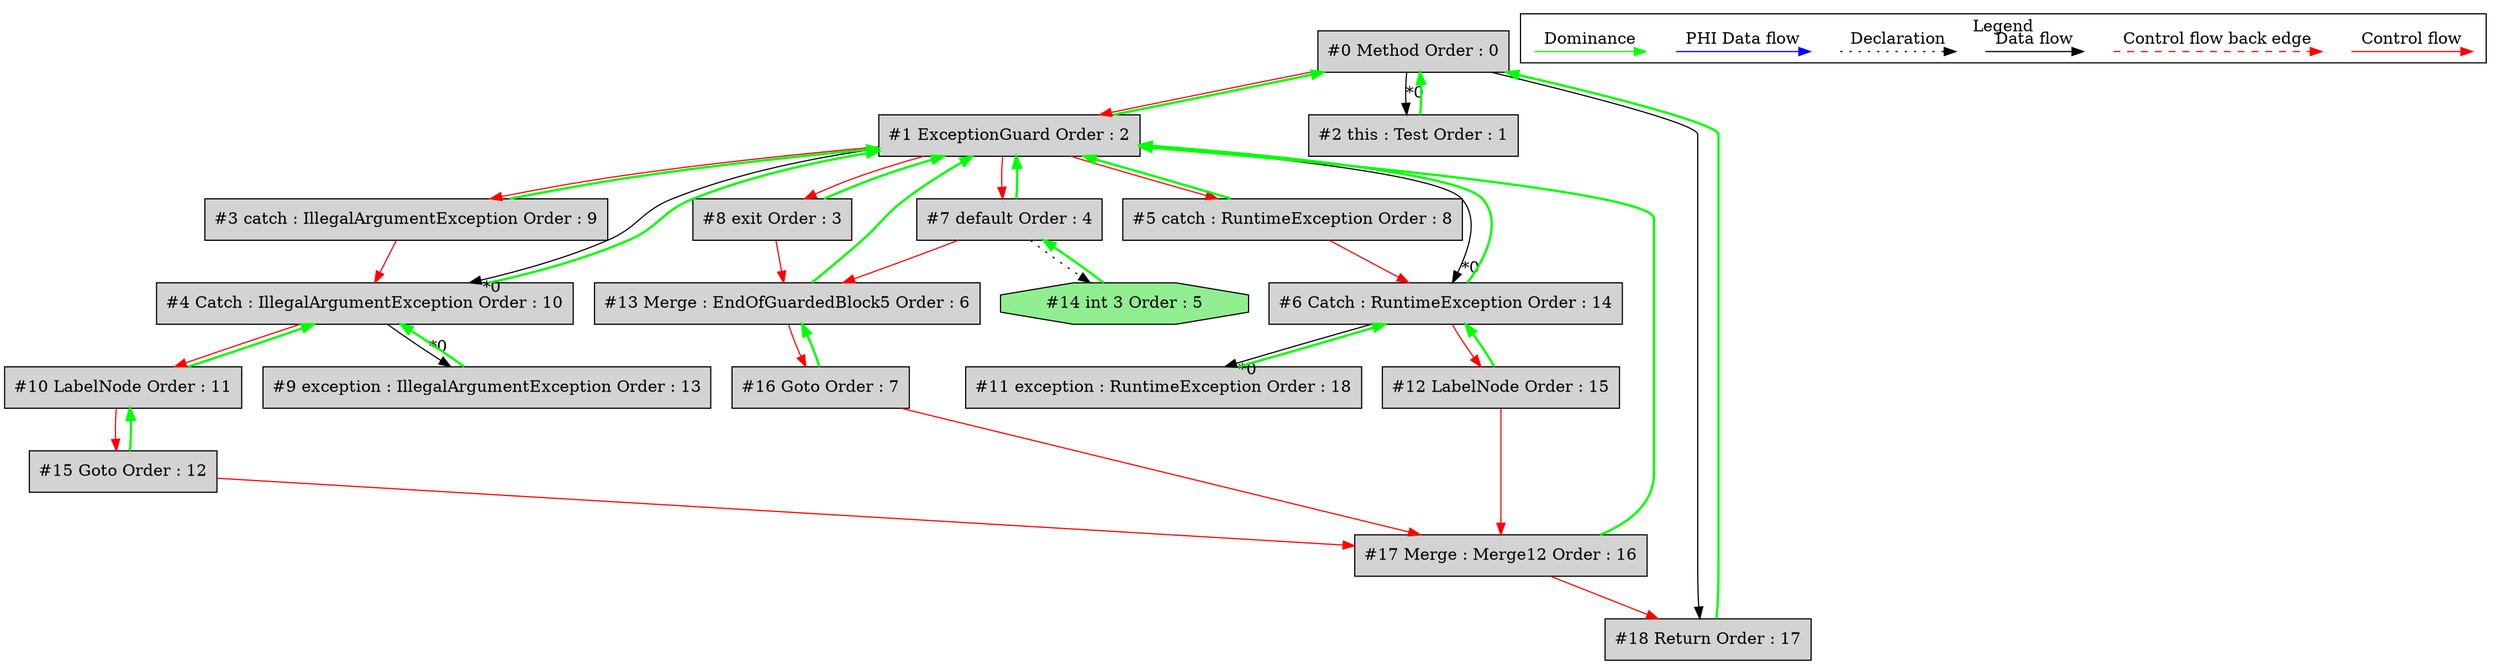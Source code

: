 digraph debugoutput {
 ordering="in";
 node0[label="#0 Method Order : 0",shape=box, fillcolor=lightgrey, style=filled];
 node1[label="#1 ExceptionGuard Order : 2",shape=box, fillcolor=lightgrey, style=filled];
 node1 -> node0[dir="forward" color="green" penwidth="2"];
 node0 -> node1[labeldistance=2, color=red, fontcolor=red];
 node2[label="#2 this : Test Order : 1",shape=box, fillcolor=lightgrey, style=filled];
 node2 -> node0[dir="forward" color="green" penwidth="2"];
 node0 -> node2[headlabel="*0", labeldistance=2];
 node3[label="#3 catch : IllegalArgumentException Order : 9",shape=box, fillcolor=lightgrey, style=filled];
 node3 -> node1[dir="forward" color="green" penwidth="2"];
 node1 -> node3[labeldistance=2, color=red, fontcolor=red];
 node4[label="#4 Catch : IllegalArgumentException Order : 10",shape=box, fillcolor=lightgrey, style=filled];
 node4 -> node1[dir="forward" color="green" penwidth="2"];
 node1 -> node4[headlabel="*0", labeldistance=2];
 node3 -> node4[labeldistance=2, color=red, fontcolor=red];
 node5[label="#5 catch : RuntimeException Order : 8",shape=box, fillcolor=lightgrey, style=filled];
 node5 -> node1[dir="forward" color="green" penwidth="2"];
 node1 -> node5[labeldistance=2, color=red, fontcolor=red];
 node6[label="#6 Catch : RuntimeException Order : 14",shape=box, fillcolor=lightgrey, style=filled];
 node6 -> node1[dir="forward" color="green" penwidth="2"];
 node1 -> node6[headlabel="*0", labeldistance=2];
 node5 -> node6[labeldistance=2, color=red, fontcolor=red];
 node7[label="#7 default Order : 4",shape=box, fillcolor=lightgrey, style=filled];
 node7 -> node1[dir="forward" color="green" penwidth="2"];
 node1 -> node7[labeldistance=2, color=red, fontcolor=red];
 node8[label="#8 exit Order : 3",shape=box, fillcolor=lightgrey, style=filled];
 node8 -> node1[dir="forward" color="green" penwidth="2"];
 node1 -> node8[labeldistance=2, color=red, fontcolor=red];
 node9[label="#9 exception : IllegalArgumentException Order : 13",shape=box, fillcolor=lightgrey, style=filled];
 node9 -> node4[dir="forward" color="green" penwidth="2"];
 node4 -> node9[headlabel="*0", labeldistance=2];
 node10[label="#10 LabelNode Order : 11",shape=box, fillcolor=lightgrey, style=filled];
 node10 -> node4[dir="forward" color="green" penwidth="2"];
 node4 -> node10[labeldistance=2, color=red, fontcolor=red];
 node11[label="#11 exception : RuntimeException Order : 18",shape=box, fillcolor=lightgrey, style=filled];
 node11 -> node6[dir="forward" color="green" penwidth="2"];
 node6 -> node11[headlabel="*0", labeldistance=2];
 node12[label="#12 LabelNode Order : 15",shape=box, fillcolor=lightgrey, style=filled];
 node12 -> node6[dir="forward" color="green" penwidth="2"];
 node6 -> node12[labeldistance=2, color=red, fontcolor=red];
 node13[label="#13 Merge : EndOfGuardedBlock5 Order : 6",shape=box, fillcolor=lightgrey, style=filled];
 node13 -> node1[dir="forward" color="green" penwidth="2"];
 node7 -> node13[labeldistance=2, color=red, fontcolor=red];
 node8 -> node13[labeldistance=2, color=red, fontcolor=red];
 node14[label="#14 int 3 Order : 5",shape=octagon, fillcolor=lightgreen, style=filled];
 node14 -> node7[dir="forward" color="green" penwidth="2"];
 node7 -> node14[style=dotted];
 node15[label="#15 Goto Order : 12",shape=box, fillcolor=lightgrey, style=filled];
 node15 -> node10[dir="forward" color="green" penwidth="2"];
 node10 -> node15[labeldistance=2, color=red, fontcolor=red];
 node16[label="#16 Goto Order : 7",shape=box, fillcolor=lightgrey, style=filled];
 node16 -> node13[dir="forward" color="green" penwidth="2"];
 node13 -> node16[labeldistance=2, color=red, fontcolor=red];
 node17[label="#17 Merge : Merge12 Order : 16",shape=box, fillcolor=lightgrey, style=filled];
 node17 -> node1[dir="forward" color="green" penwidth="2"];
 node16 -> node17[labeldistance=2, color=red, fontcolor=red];
 node15 -> node17[labeldistance=2, color=red, fontcolor=red];
 node12 -> node17[labeldistance=2, color=red, fontcolor=red];
 node18[label="#18 Return Order : 17",shape=box, fillcolor=lightgrey, style=filled];
 node18 -> node0[dir="forward" color="green" penwidth="2"];
 node17 -> node18[labeldistance=2, color=red, fontcolor=red];
 node0 -> node18;
 subgraph cluster_000 {
  label = "Legend";
  node [shape=point]
  {
   rank=same;
   c0 [style = invis];
   c1 [style = invis];
   c2 [style = invis];
   c3 [style = invis];
   d0 [style = invis];
   d1 [style = invis];
   d2 [style = invis];
   d3 [style = invis];
   d4 [style = invis];
   d5 [style = invis];
   d6 [style = invis];
   d7 [style = invis];
  }
  c0 -> c1 [label="Control flow", style=solid, color=red]
  c2 -> c3 [label="Control flow back edge", style=dashed, color=red]
  d0 -> d1 [label="Data flow"]
  d2 -> d3 [label="Declaration", style=dotted]
  d4 -> d5 [label="PHI Data flow", color=blue]
  d6 -> d7 [label="Dominance", color=green]
 }

}
